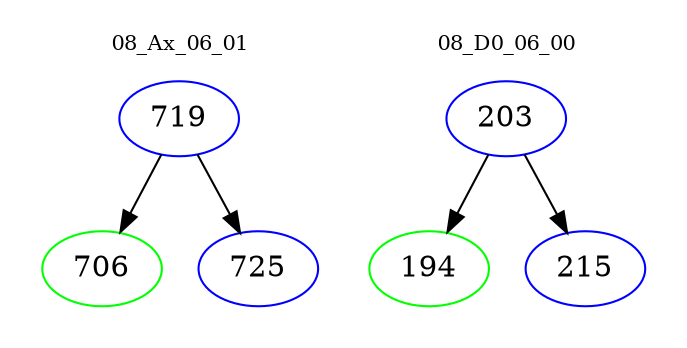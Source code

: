 digraph{
subgraph cluster_0 {
color = white
label = "08_Ax_06_01";
fontsize=10;
T0_719 [label="719", color="blue"]
T0_719 -> T0_706 [color="black"]
T0_706 [label="706", color="green"]
T0_719 -> T0_725 [color="black"]
T0_725 [label="725", color="blue"]
}
subgraph cluster_1 {
color = white
label = "08_D0_06_00";
fontsize=10;
T1_203 [label="203", color="blue"]
T1_203 -> T1_194 [color="black"]
T1_194 [label="194", color="green"]
T1_203 -> T1_215 [color="black"]
T1_215 [label="215", color="blue"]
}
}
